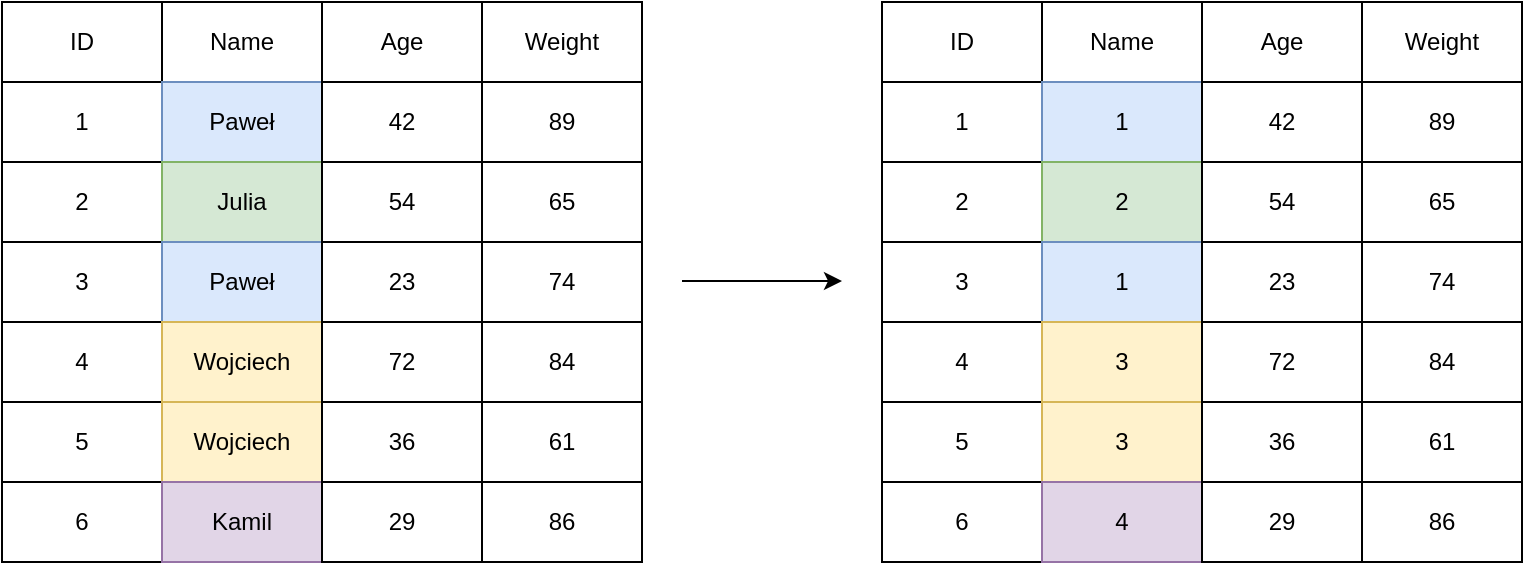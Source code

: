<mxfile version="16.6.6" type="device"><diagram id="Xn-JCcFfjyh1n3NylgKM" name="Page-1"><mxGraphModel dx="782" dy="436" grid="1" gridSize="10" guides="1" tooltips="1" connect="1" arrows="1" fold="1" page="1" pageScale="1" pageWidth="827" pageHeight="1169" math="0" shadow="0"><root><mxCell id="0"/><mxCell id="1" parent="0"/><mxCell id="6gqmtHyu4U3DyDNY1fmv-1" value="ID" style="rounded=0;whiteSpace=wrap;html=1;" parent="1" vertex="1"><mxGeometry x="40" y="360" width="80" height="40" as="geometry"/></mxCell><mxCell id="6gqmtHyu4U3DyDNY1fmv-2" value="Name" style="rounded=0;whiteSpace=wrap;html=1;" parent="1" vertex="1"><mxGeometry x="120" y="360" width="80" height="40" as="geometry"/></mxCell><mxCell id="6gqmtHyu4U3DyDNY1fmv-3" value="Age" style="rounded=0;whiteSpace=wrap;html=1;" parent="1" vertex="1"><mxGeometry x="200" y="360" width="80" height="40" as="geometry"/></mxCell><mxCell id="6gqmtHyu4U3DyDNY1fmv-4" value="Weight" style="rounded=0;whiteSpace=wrap;html=1;" parent="1" vertex="1"><mxGeometry x="280" y="360" width="80" height="40" as="geometry"/></mxCell><mxCell id="6gqmtHyu4U3DyDNY1fmv-5" value="1" style="rounded=0;whiteSpace=wrap;html=1;" parent="1" vertex="1"><mxGeometry x="40" y="400" width="80" height="40" as="geometry"/></mxCell><mxCell id="6gqmtHyu4U3DyDNY1fmv-6" value="Paweł" style="rounded=0;whiteSpace=wrap;html=1;fillColor=#dae8fc;strokeColor=#6c8ebf;" parent="1" vertex="1"><mxGeometry x="120" y="400" width="80" height="40" as="geometry"/></mxCell><mxCell id="6gqmtHyu4U3DyDNY1fmv-7" value="42" style="rounded=0;whiteSpace=wrap;html=1;" parent="1" vertex="1"><mxGeometry x="200" y="400" width="80" height="40" as="geometry"/></mxCell><mxCell id="6gqmtHyu4U3DyDNY1fmv-8" value="89" style="rounded=0;whiteSpace=wrap;html=1;" parent="1" vertex="1"><mxGeometry x="280" y="400" width="80" height="40" as="geometry"/></mxCell><mxCell id="6gqmtHyu4U3DyDNY1fmv-9" value="2" style="rounded=0;whiteSpace=wrap;html=1;" parent="1" vertex="1"><mxGeometry x="40" y="440" width="80" height="40" as="geometry"/></mxCell><mxCell id="6gqmtHyu4U3DyDNY1fmv-10" value="Julia" style="rounded=0;whiteSpace=wrap;html=1;fillColor=#d5e8d4;strokeColor=#82b366;" parent="1" vertex="1"><mxGeometry x="120" y="440" width="80" height="40" as="geometry"/></mxCell><mxCell id="6gqmtHyu4U3DyDNY1fmv-11" value="54" style="rounded=0;whiteSpace=wrap;html=1;" parent="1" vertex="1"><mxGeometry x="200" y="440" width="80" height="40" as="geometry"/></mxCell><mxCell id="6gqmtHyu4U3DyDNY1fmv-12" value="65" style="rounded=0;whiteSpace=wrap;html=1;" parent="1" vertex="1"><mxGeometry x="280" y="440" width="80" height="40" as="geometry"/></mxCell><mxCell id="6gqmtHyu4U3DyDNY1fmv-13" value="3" style="rounded=0;whiteSpace=wrap;html=1;" parent="1" vertex="1"><mxGeometry x="40" y="480" width="80" height="40" as="geometry"/></mxCell><mxCell id="6gqmtHyu4U3DyDNY1fmv-14" value="Paweł" style="rounded=0;whiteSpace=wrap;html=1;fillColor=#dae8fc;strokeColor=#6c8ebf;" parent="1" vertex="1"><mxGeometry x="120" y="480" width="80" height="40" as="geometry"/></mxCell><mxCell id="6gqmtHyu4U3DyDNY1fmv-15" value="23" style="rounded=0;whiteSpace=wrap;html=1;" parent="1" vertex="1"><mxGeometry x="200" y="480" width="80" height="40" as="geometry"/></mxCell><mxCell id="6gqmtHyu4U3DyDNY1fmv-16" value="74" style="rounded=0;whiteSpace=wrap;html=1;" parent="1" vertex="1"><mxGeometry x="280" y="480" width="80" height="40" as="geometry"/></mxCell><mxCell id="6gqmtHyu4U3DyDNY1fmv-17" value="4" style="rounded=0;whiteSpace=wrap;html=1;" parent="1" vertex="1"><mxGeometry x="40" y="520" width="80" height="40" as="geometry"/></mxCell><mxCell id="6gqmtHyu4U3DyDNY1fmv-18" value="Wojciech" style="rounded=0;whiteSpace=wrap;html=1;fillColor=#fff2cc;strokeColor=#d6b656;" parent="1" vertex="1"><mxGeometry x="120" y="520" width="80" height="40" as="geometry"/></mxCell><mxCell id="6gqmtHyu4U3DyDNY1fmv-19" value="72" style="rounded=0;whiteSpace=wrap;html=1;" parent="1" vertex="1"><mxGeometry x="200" y="520" width="80" height="40" as="geometry"/></mxCell><mxCell id="6gqmtHyu4U3DyDNY1fmv-20" value="84" style="rounded=0;whiteSpace=wrap;html=1;" parent="1" vertex="1"><mxGeometry x="280" y="520" width="80" height="40" as="geometry"/></mxCell><mxCell id="6gqmtHyu4U3DyDNY1fmv-21" value="5" style="rounded=0;whiteSpace=wrap;html=1;" parent="1" vertex="1"><mxGeometry x="40" y="560" width="80" height="40" as="geometry"/></mxCell><mxCell id="6gqmtHyu4U3DyDNY1fmv-22" value="Wojciech" style="rounded=0;whiteSpace=wrap;html=1;fillColor=#fff2cc;strokeColor=#d6b656;" parent="1" vertex="1"><mxGeometry x="120" y="560" width="80" height="40" as="geometry"/></mxCell><mxCell id="6gqmtHyu4U3DyDNY1fmv-23" value="36" style="rounded=0;whiteSpace=wrap;html=1;" parent="1" vertex="1"><mxGeometry x="200" y="560" width="80" height="40" as="geometry"/></mxCell><mxCell id="6gqmtHyu4U3DyDNY1fmv-24" value="61" style="rounded=0;whiteSpace=wrap;html=1;" parent="1" vertex="1"><mxGeometry x="280" y="560" width="80" height="40" as="geometry"/></mxCell><mxCell id="6gqmtHyu4U3DyDNY1fmv-25" value="6" style="rounded=0;whiteSpace=wrap;html=1;" parent="1" vertex="1"><mxGeometry x="40" y="600" width="80" height="40" as="geometry"/></mxCell><mxCell id="6gqmtHyu4U3DyDNY1fmv-26" value="Kamil" style="rounded=0;whiteSpace=wrap;html=1;fillColor=#e1d5e7;strokeColor=#9673a6;" parent="1" vertex="1"><mxGeometry x="120" y="600" width="80" height="40" as="geometry"/></mxCell><mxCell id="6gqmtHyu4U3DyDNY1fmv-27" value="29" style="rounded=0;whiteSpace=wrap;html=1;" parent="1" vertex="1"><mxGeometry x="200" y="600" width="80" height="40" as="geometry"/></mxCell><mxCell id="6gqmtHyu4U3DyDNY1fmv-28" value="86" style="rounded=0;whiteSpace=wrap;html=1;" parent="1" vertex="1"><mxGeometry x="280" y="600" width="80" height="40" as="geometry"/></mxCell><mxCell id="phHtwlHr_bucs7U7PEMl-29" value="" style="endArrow=classic;html=1;rounded=0;" edge="1" parent="1"><mxGeometry width="50" height="50" relative="1" as="geometry"><mxPoint x="380" y="499.5" as="sourcePoint"/><mxPoint x="460" y="499.5" as="targetPoint"/></mxGeometry></mxCell><mxCell id="phHtwlHr_bucs7U7PEMl-71" value="ID" style="rounded=0;whiteSpace=wrap;html=1;" vertex="1" parent="1"><mxGeometry x="480" y="360" width="80" height="40" as="geometry"/></mxCell><mxCell id="phHtwlHr_bucs7U7PEMl-72" value="Name" style="rounded=0;whiteSpace=wrap;html=1;" vertex="1" parent="1"><mxGeometry x="560" y="360" width="80" height="40" as="geometry"/></mxCell><mxCell id="phHtwlHr_bucs7U7PEMl-73" value="Age" style="rounded=0;whiteSpace=wrap;html=1;" vertex="1" parent="1"><mxGeometry x="640" y="360" width="80" height="40" as="geometry"/></mxCell><mxCell id="phHtwlHr_bucs7U7PEMl-74" value="Weight" style="rounded=0;whiteSpace=wrap;html=1;" vertex="1" parent="1"><mxGeometry x="720" y="360" width="80" height="40" as="geometry"/></mxCell><mxCell id="phHtwlHr_bucs7U7PEMl-75" value="1" style="rounded=0;whiteSpace=wrap;html=1;" vertex="1" parent="1"><mxGeometry x="480" y="400" width="80" height="40" as="geometry"/></mxCell><mxCell id="phHtwlHr_bucs7U7PEMl-76" value="1" style="rounded=0;whiteSpace=wrap;html=1;fillColor=#dae8fc;strokeColor=#6c8ebf;" vertex="1" parent="1"><mxGeometry x="560" y="400" width="80" height="40" as="geometry"/></mxCell><mxCell id="phHtwlHr_bucs7U7PEMl-77" value="42" style="rounded=0;whiteSpace=wrap;html=1;" vertex="1" parent="1"><mxGeometry x="640" y="400" width="80" height="40" as="geometry"/></mxCell><mxCell id="phHtwlHr_bucs7U7PEMl-78" value="89" style="rounded=0;whiteSpace=wrap;html=1;" vertex="1" parent="1"><mxGeometry x="720" y="400" width="80" height="40" as="geometry"/></mxCell><mxCell id="phHtwlHr_bucs7U7PEMl-79" value="2" style="rounded=0;whiteSpace=wrap;html=1;" vertex="1" parent="1"><mxGeometry x="480" y="440" width="80" height="40" as="geometry"/></mxCell><mxCell id="phHtwlHr_bucs7U7PEMl-80" value="2" style="rounded=0;whiteSpace=wrap;html=1;fillColor=#d5e8d4;strokeColor=#82b366;" vertex="1" parent="1"><mxGeometry x="560" y="440" width="80" height="40" as="geometry"/></mxCell><mxCell id="phHtwlHr_bucs7U7PEMl-81" value="54" style="rounded=0;whiteSpace=wrap;html=1;" vertex="1" parent="1"><mxGeometry x="640" y="440" width="80" height="40" as="geometry"/></mxCell><mxCell id="phHtwlHr_bucs7U7PEMl-82" value="65" style="rounded=0;whiteSpace=wrap;html=1;" vertex="1" parent="1"><mxGeometry x="720" y="440" width="80" height="40" as="geometry"/></mxCell><mxCell id="phHtwlHr_bucs7U7PEMl-83" value="3" style="rounded=0;whiteSpace=wrap;html=1;" vertex="1" parent="1"><mxGeometry x="480" y="480" width="80" height="40" as="geometry"/></mxCell><mxCell id="phHtwlHr_bucs7U7PEMl-84" value="1" style="rounded=0;whiteSpace=wrap;html=1;fillColor=#dae8fc;strokeColor=#6c8ebf;" vertex="1" parent="1"><mxGeometry x="560" y="480" width="80" height="40" as="geometry"/></mxCell><mxCell id="phHtwlHr_bucs7U7PEMl-85" value="23" style="rounded=0;whiteSpace=wrap;html=1;" vertex="1" parent="1"><mxGeometry x="640" y="480" width="80" height="40" as="geometry"/></mxCell><mxCell id="phHtwlHr_bucs7U7PEMl-86" value="74" style="rounded=0;whiteSpace=wrap;html=1;" vertex="1" parent="1"><mxGeometry x="720" y="480" width="80" height="40" as="geometry"/></mxCell><mxCell id="phHtwlHr_bucs7U7PEMl-87" value="4" style="rounded=0;whiteSpace=wrap;html=1;" vertex="1" parent="1"><mxGeometry x="480" y="520" width="80" height="40" as="geometry"/></mxCell><mxCell id="phHtwlHr_bucs7U7PEMl-88" value="3" style="rounded=0;whiteSpace=wrap;html=1;fillColor=#fff2cc;strokeColor=#d6b656;" vertex="1" parent="1"><mxGeometry x="560" y="520" width="80" height="40" as="geometry"/></mxCell><mxCell id="phHtwlHr_bucs7U7PEMl-89" value="72" style="rounded=0;whiteSpace=wrap;html=1;" vertex="1" parent="1"><mxGeometry x="640" y="520" width="80" height="40" as="geometry"/></mxCell><mxCell id="phHtwlHr_bucs7U7PEMl-90" value="84" style="rounded=0;whiteSpace=wrap;html=1;" vertex="1" parent="1"><mxGeometry x="720" y="520" width="80" height="40" as="geometry"/></mxCell><mxCell id="phHtwlHr_bucs7U7PEMl-91" value="5" style="rounded=0;whiteSpace=wrap;html=1;" vertex="1" parent="1"><mxGeometry x="480" y="560" width="80" height="40" as="geometry"/></mxCell><mxCell id="phHtwlHr_bucs7U7PEMl-92" value="3" style="rounded=0;whiteSpace=wrap;html=1;fillColor=#fff2cc;strokeColor=#d6b656;" vertex="1" parent="1"><mxGeometry x="560" y="560" width="80" height="40" as="geometry"/></mxCell><mxCell id="phHtwlHr_bucs7U7PEMl-93" value="36" style="rounded=0;whiteSpace=wrap;html=1;" vertex="1" parent="1"><mxGeometry x="640" y="560" width="80" height="40" as="geometry"/></mxCell><mxCell id="phHtwlHr_bucs7U7PEMl-94" value="61" style="rounded=0;whiteSpace=wrap;html=1;" vertex="1" parent="1"><mxGeometry x="720" y="560" width="80" height="40" as="geometry"/></mxCell><mxCell id="phHtwlHr_bucs7U7PEMl-95" value="6" style="rounded=0;whiteSpace=wrap;html=1;" vertex="1" parent="1"><mxGeometry x="480" y="600" width="80" height="40" as="geometry"/></mxCell><mxCell id="phHtwlHr_bucs7U7PEMl-96" value="4" style="rounded=0;whiteSpace=wrap;html=1;fillColor=#e1d5e7;strokeColor=#9673a6;" vertex="1" parent="1"><mxGeometry x="560" y="600" width="80" height="40" as="geometry"/></mxCell><mxCell id="phHtwlHr_bucs7U7PEMl-97" value="29" style="rounded=0;whiteSpace=wrap;html=1;" vertex="1" parent="1"><mxGeometry x="640" y="600" width="80" height="40" as="geometry"/></mxCell><mxCell id="phHtwlHr_bucs7U7PEMl-98" value="86" style="rounded=0;whiteSpace=wrap;html=1;" vertex="1" parent="1"><mxGeometry x="720" y="600" width="80" height="40" as="geometry"/></mxCell></root></mxGraphModel></diagram></mxfile>